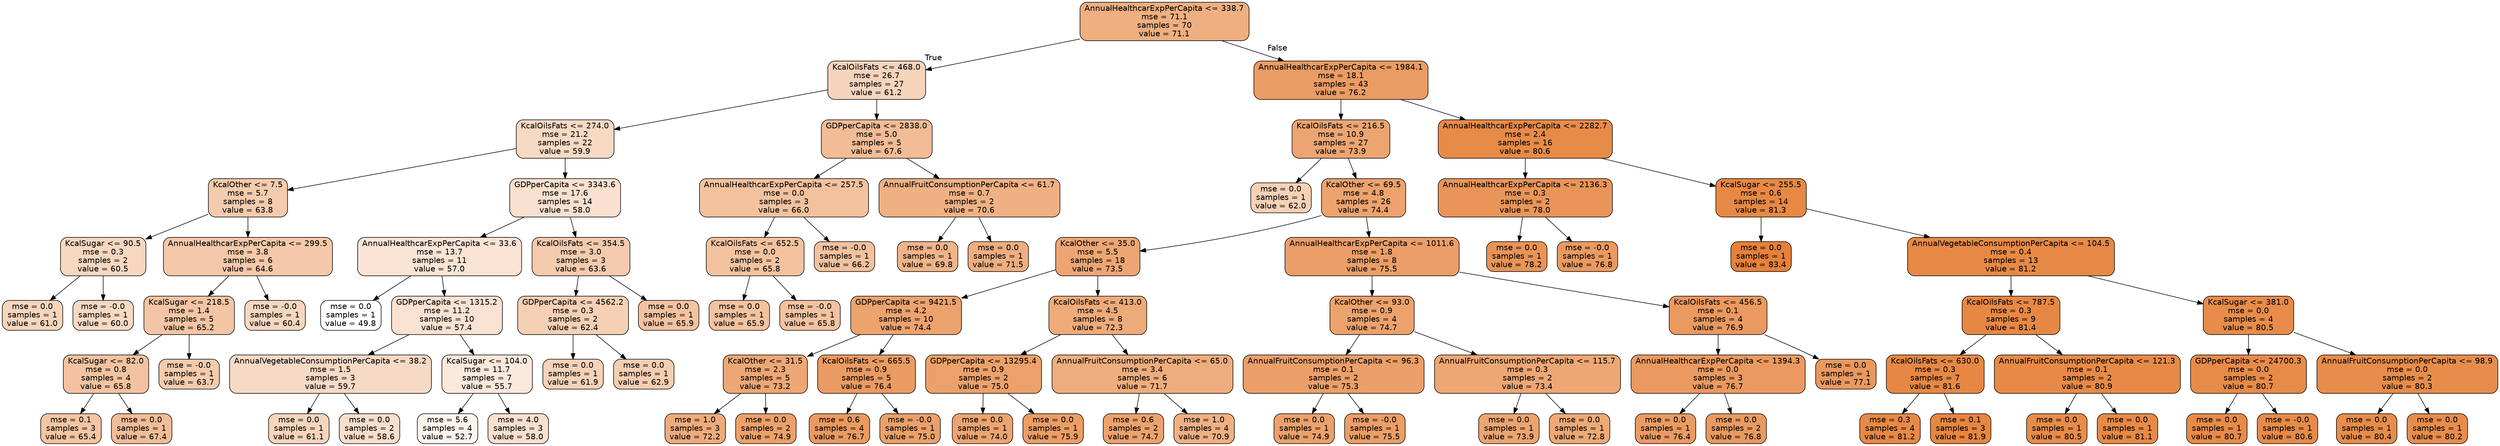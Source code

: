 digraph Tree {
node [shape=box, style="filled, rounded", color="black", fontname=helvetica] ;
edge [fontname=helvetica] ;
0 [label="AnnualHealthcarExpPerCapita <= 338.7\nmse = 71.1\nsamples = 70\nvalue = 71.1", fillcolor="#eeaf81"] ;
1 [label="KcalOilsFats <= 468.0\nmse = 26.7\nsamples = 27\nvalue = 61.2", fillcolor="#f6d4bc"] ;
0 -> 1 [labeldistance=2.5, labelangle=45, headlabel="True"] ;
2 [label="KcalOilsFats <= 274.0\nmse = 21.2\nsamples = 22\nvalue = 59.9", fillcolor="#f7d9c4"] ;
1 -> 2 ;
3 [label="KcalOther <= 7.5\nmse = 5.7\nsamples = 8\nvalue = 63.8", fillcolor="#f4cbad"] ;
2 -> 3 ;
4 [label="KcalSugar <= 90.5\nmse = 0.3\nsamples = 2\nvalue = 60.5", fillcolor="#f7d7c0"] ;
3 -> 4 ;
5 [label="mse = 0.0\nsamples = 1\nvalue = 61.0", fillcolor="#f6d5bd"] ;
4 -> 5 ;
6 [label="mse = -0.0\nsamples = 1\nvalue = 60.0", fillcolor="#f7d9c3"] ;
4 -> 6 ;
7 [label="AnnualHealthcarExpPerCapita <= 299.5\nmse = 3.8\nsamples = 6\nvalue = 64.6", fillcolor="#f4c8a8"] ;
3 -> 7 ;
8 [label="KcalSugar <= 218.5\nmse = 1.4\nsamples = 5\nvalue = 65.2", fillcolor="#f3c5a4"] ;
7 -> 8 ;
9 [label="KcalSugar <= 82.0\nmse = 0.8\nsamples = 4\nvalue = 65.8", fillcolor="#f3c3a1"] ;
8 -> 9 ;
10 [label="mse = 0.1\nsamples = 3\nvalue = 65.4", fillcolor="#f3c5a3"] ;
9 -> 10 ;
11 [label="mse = 0.0\nsamples = 1\nvalue = 67.4", fillcolor="#f1bd97"] ;
9 -> 11 ;
12 [label="mse = -0.0\nsamples = 1\nvalue = 63.7", fillcolor="#f4cbad"] ;
8 -> 12 ;
13 [label="mse = -0.0\nsamples = 1\nvalue = 60.4", fillcolor="#f7d7c1"] ;
7 -> 13 ;
14 [label="GDPperCapita <= 3343.6\nmse = 17.6\nsamples = 14\nvalue = 58.0", fillcolor="#f9e0cf"] ;
2 -> 14 ;
15 [label="AnnualHealthcarExpPerCapita <= 33.6\nmse = 13.7\nsamples = 11\nvalue = 57.0", fillcolor="#f9e4d5"] ;
14 -> 15 ;
16 [label="mse = 0.0\nsamples = 1\nvalue = 49.8", fillcolor="#ffffff"] ;
15 -> 16 ;
17 [label="GDPperCapita <= 1315.2\nmse = 11.2\nsamples = 10\nvalue = 57.4", fillcolor="#f9e2d2"] ;
15 -> 17 ;
18 [label="AnnualVegetableConsumptionPerCapita <= 38.2\nmse = 1.5\nsamples = 3\nvalue = 59.7", fillcolor="#f7dac5"] ;
17 -> 18 ;
19 [label="mse = 0.0\nsamples = 1\nvalue = 61.1", fillcolor="#f6d5bd"] ;
18 -> 19 ;
20 [label="mse = 0.0\nsamples = 2\nvalue = 58.6", fillcolor="#f8decb"] ;
18 -> 20 ;
21 [label="KcalSugar <= 104.0\nmse = 11.7\nsamples = 7\nvalue = 55.7", fillcolor="#fae9dc"] ;
17 -> 21 ;
22 [label="mse = 5.6\nsamples = 4\nvalue = 52.7", fillcolor="#fdf4ee"] ;
21 -> 22 ;
23 [label="mse = 4.0\nsamples = 3\nvalue = 58.0", fillcolor="#f9e0ce"] ;
21 -> 23 ;
24 [label="KcalOilsFats <= 354.5\nmse = 3.0\nsamples = 3\nvalue = 63.6", fillcolor="#f4cbae"] ;
14 -> 24 ;
25 [label="GDPperCapita <= 4562.2\nmse = 0.3\nsamples = 2\nvalue = 62.4", fillcolor="#f5d0b5"] ;
24 -> 25 ;
26 [label="mse = 0.0\nsamples = 1\nvalue = 61.9", fillcolor="#f6d2b8"] ;
25 -> 26 ;
27 [label="mse = 0.0\nsamples = 1\nvalue = 62.9", fillcolor="#f5ceb2"] ;
25 -> 27 ;
28 [label="mse = 0.0\nsamples = 1\nvalue = 65.9", fillcolor="#f3c2a0"] ;
24 -> 28 ;
29 [label="GDPperCapita <= 2838.0\nmse = 5.0\nsamples = 5\nvalue = 67.6", fillcolor="#f1bc96"] ;
1 -> 29 ;
30 [label="AnnualHealthcarExpPerCapita <= 257.5\nmse = 0.0\nsamples = 3\nvalue = 66.0", fillcolor="#f2c29f"] ;
29 -> 30 ;
31 [label="KcalOilsFats <= 652.5\nmse = 0.0\nsamples = 2\nvalue = 65.8", fillcolor="#f3c3a0"] ;
30 -> 31 ;
32 [label="mse = 0.0\nsamples = 1\nvalue = 65.9", fillcolor="#f3c3a0"] ;
31 -> 32 ;
33 [label="mse = -0.0\nsamples = 1\nvalue = 65.8", fillcolor="#f3c3a1"] ;
31 -> 33 ;
34 [label="mse = -0.0\nsamples = 1\nvalue = 66.2", fillcolor="#f2c19e"] ;
30 -> 34 ;
35 [label="AnnualFruitConsumptionPerCapita <= 61.7\nmse = 0.7\nsamples = 2\nvalue = 70.6", fillcolor="#efb184"] ;
29 -> 35 ;
36 [label="mse = 0.0\nsamples = 1\nvalue = 69.8", fillcolor="#f0b489"] ;
35 -> 36 ;
37 [label="mse = 0.0\nsamples = 1\nvalue = 71.5", fillcolor="#eeae7f"] ;
35 -> 37 ;
38 [label="AnnualHealthcarExpPerCapita <= 1984.1\nmse = 18.1\nsamples = 43\nvalue = 76.2", fillcolor="#eb9c63"] ;
0 -> 38 [labeldistance=2.5, labelangle=-45, headlabel="False"] ;
39 [label="KcalOilsFats <= 216.5\nmse = 10.9\nsamples = 27\nvalue = 73.9", fillcolor="#eca571"] ;
38 -> 39 ;
40 [label="mse = 0.0\nsamples = 1\nvalue = 62.0", fillcolor="#f6d1b7"] ;
39 -> 40 ;
41 [label="KcalOther <= 69.5\nmse = 4.8\nsamples = 26\nvalue = 74.4", fillcolor="#eca36e"] ;
39 -> 41 ;
42 [label="KcalOther <= 35.0\nmse = 5.5\nsamples = 18\nvalue = 73.5", fillcolor="#eda673"] ;
41 -> 42 ;
43 [label="GDPperCapita <= 9421.5\nmse = 4.2\nsamples = 10\nvalue = 74.4", fillcolor="#eca36e"] ;
42 -> 43 ;
44 [label="KcalOther <= 31.5\nmse = 2.3\nsamples = 5\nvalue = 73.2", fillcolor="#eda775"] ;
43 -> 44 ;
45 [label="mse = 1.0\nsamples = 3\nvalue = 72.2", fillcolor="#eeab7b"] ;
44 -> 45 ;
46 [label="mse = 0.0\nsamples = 2\nvalue = 74.9", fillcolor="#eca16b"] ;
44 -> 46 ;
47 [label="KcalOilsFats <= 665.5\nmse = 0.9\nsamples = 5\nvalue = 76.4", fillcolor="#ea9b62"] ;
43 -> 47 ;
48 [label="mse = 0.6\nsamples = 4\nvalue = 76.7", fillcolor="#ea9a60"] ;
47 -> 48 ;
49 [label="mse = -0.0\nsamples = 1\nvalue = 75.0", fillcolor="#eba06a"] ;
47 -> 49 ;
50 [label="KcalOilsFats <= 413.0\nmse = 4.5\nsamples = 8\nvalue = 72.3", fillcolor="#eeab7a"] ;
42 -> 50 ;
51 [label="GDPperCapita <= 13295.4\nmse = 0.9\nsamples = 2\nvalue = 75.0", fillcolor="#eca16b"] ;
50 -> 51 ;
52 [label="mse = 0.0\nsamples = 1\nvalue = 74.0", fillcolor="#eca470"] ;
51 -> 52 ;
53 [label="mse = 0.0\nsamples = 1\nvalue = 75.9", fillcolor="#eb9d65"] ;
51 -> 53 ;
54 [label="AnnualFruitConsumptionPerCapita <= 65.0\nmse = 3.4\nsamples = 6\nvalue = 71.7", fillcolor="#eead7e"] ;
50 -> 54 ;
55 [label="mse = 0.6\nsamples = 2\nvalue = 74.7", fillcolor="#eca26c"] ;
54 -> 55 ;
56 [label="mse = 1.0\nsamples = 4\nvalue = 70.9", fillcolor="#efb083"] ;
54 -> 56 ;
57 [label="AnnualHealthcarExpPerCapita <= 1011.6\nmse = 1.8\nsamples = 8\nvalue = 75.5", fillcolor="#eb9e67"] ;
41 -> 57 ;
58 [label="KcalOther <= 93.0\nmse = 0.9\nsamples = 4\nvalue = 74.7", fillcolor="#eca26c"] ;
57 -> 58 ;
59 [label="AnnualFruitConsumptionPerCapita <= 96.3\nmse = 0.1\nsamples = 2\nvalue = 75.3", fillcolor="#eb9f69"] ;
58 -> 59 ;
60 [label="mse = 0.0\nsamples = 1\nvalue = 74.9", fillcolor="#eca16b"] ;
59 -> 60 ;
61 [label="mse = -0.0\nsamples = 1\nvalue = 75.5", fillcolor="#eb9e67"] ;
59 -> 61 ;
62 [label="AnnualFruitConsumptionPerCapita <= 115.7\nmse = 0.3\nsamples = 2\nvalue = 73.4", fillcolor="#eda774"] ;
58 -> 62 ;
63 [label="mse = 0.0\nsamples = 1\nvalue = 73.9", fillcolor="#eca471"] ;
62 -> 63 ;
64 [label="mse = 0.0\nsamples = 1\nvalue = 72.8", fillcolor="#eda977"] ;
62 -> 64 ;
65 [label="KcalOilsFats <= 456.5\nmse = 0.1\nsamples = 4\nvalue = 76.9", fillcolor="#ea995f"] ;
57 -> 65 ;
66 [label="AnnualHealthcarExpPerCapita <= 1394.3\nmse = 0.0\nsamples = 3\nvalue = 76.7", fillcolor="#ea9a60"] ;
65 -> 66 ;
67 [label="mse = 0.0\nsamples = 1\nvalue = 76.4", fillcolor="#ea9b62"] ;
66 -> 67 ;
68 [label="mse = 0.0\nsamples = 2\nvalue = 76.8", fillcolor="#ea9a60"] ;
66 -> 68 ;
69 [label="mse = 0.0\nsamples = 1\nvalue = 77.1", fillcolor="#ea985e"] ;
65 -> 69 ;
70 [label="AnnualHealthcarExpPerCapita <= 2282.7\nmse = 2.4\nsamples = 16\nvalue = 80.6", fillcolor="#e78b49"] ;
38 -> 70 ;
71 [label="AnnualHealthcarExpPerCapita <= 2136.3\nmse = 0.3\nsamples = 2\nvalue = 78.0", fillcolor="#e99559"] ;
70 -> 71 ;
72 [label="mse = 0.0\nsamples = 1\nvalue = 78.2", fillcolor="#e99457"] ;
71 -> 72 ;
73 [label="mse = -0.0\nsamples = 1\nvalue = 76.8", fillcolor="#ea9a60"] ;
71 -> 73 ;
74 [label="KcalSugar <= 255.5\nmse = 0.6\nsamples = 14\nvalue = 81.3", fillcolor="#e78945"] ;
70 -> 74 ;
75 [label="mse = 0.0\nsamples = 1\nvalue = 83.4", fillcolor="#e58139"] ;
74 -> 75 ;
76 [label="AnnualVegetableConsumptionPerCapita <= 104.5\nmse = 0.4\nsamples = 13\nvalue = 81.2", fillcolor="#e78946"] ;
74 -> 76 ;
77 [label="KcalOilsFats <= 787.5\nmse = 0.3\nsamples = 9\nvalue = 81.4", fillcolor="#e68844"] ;
76 -> 77 ;
78 [label="KcalOilsFats <= 630.0\nmse = 0.3\nsamples = 7\nvalue = 81.6", fillcolor="#e68844"] ;
77 -> 78 ;
79 [label="mse = 0.3\nsamples = 4\nvalue = 81.2", fillcolor="#e78946"] ;
78 -> 79 ;
80 [label="mse = 0.1\nsamples = 3\nvalue = 81.9", fillcolor="#e68641"] ;
78 -> 80 ;
81 [label="AnnualFruitConsumptionPerCapita <= 121.3\nmse = 0.1\nsamples = 2\nvalue = 80.9", fillcolor="#e78a47"] ;
77 -> 81 ;
82 [label="mse = 0.0\nsamples = 1\nvalue = 80.5", fillcolor="#e78c4a"] ;
81 -> 82 ;
83 [label="mse = 0.0\nsamples = 1\nvalue = 81.1", fillcolor="#e78a46"] ;
81 -> 83 ;
84 [label="KcalSugar <= 381.0\nmse = 0.0\nsamples = 4\nvalue = 80.5", fillcolor="#e78c4a"] ;
76 -> 84 ;
85 [label="GDPperCapita <= 24700.3\nmse = 0.0\nsamples = 2\nvalue = 80.7", fillcolor="#e78b49"] ;
84 -> 85 ;
86 [label="mse = 0.0\nsamples = 1\nvalue = 80.7", fillcolor="#e78b49"] ;
85 -> 86 ;
87 [label="mse = -0.0\nsamples = 1\nvalue = 80.6", fillcolor="#e78b49"] ;
85 -> 87 ;
88 [label="AnnualFruitConsumptionPerCapita <= 98.9\nmse = 0.0\nsamples = 2\nvalue = 80.3", fillcolor="#e78d4b"] ;
84 -> 88 ;
89 [label="mse = 0.0\nsamples = 1\nvalue = 80.4", fillcolor="#e78c4b"] ;
88 -> 89 ;
90 [label="mse = 0.0\nsamples = 1\nvalue = 80.2", fillcolor="#e78d4c"] ;
88 -> 90 ;
}